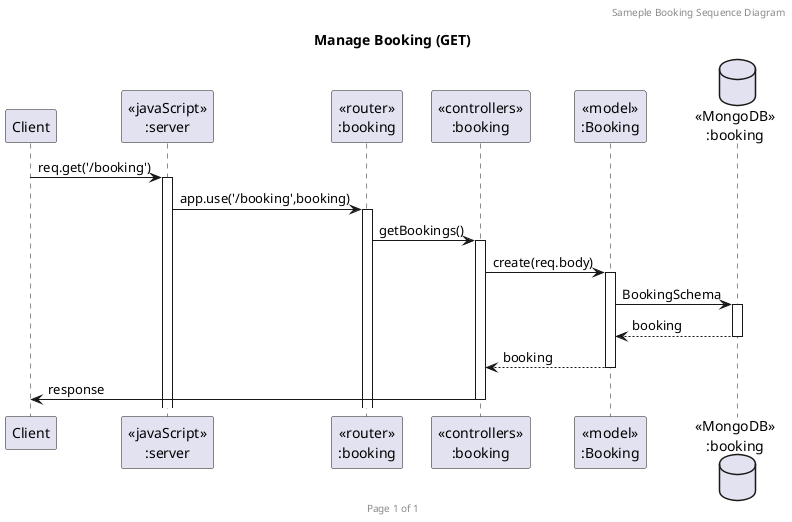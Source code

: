 @startuml Manage Booking (GET)

header Sameple Booking Sequence Diagram
footer Page %page% of %lastpage%
title "Manage Booking (GET)"

participant "Client" as client
participant "<<javaScript>>\n:server" as server
participant "<<router>>\n:booking" as routerBooking
participant "<<controllers>>\n:booking" as controllersBooking
participant "<<model>>\n:Booking" as modelBooking
database "<<MongoDB>>\n:booking" as BookingDatabase

client->server ++:req.get('/booking')
server->routerBooking ++:app.use('/booking',booking)
routerBooking -> controllersBooking ++:getBookings()
controllersBooking->modelBooking ++:create(req.body)
modelBooking ->BookingDatabase ++: BookingSchema
BookingDatabase --> modelBooking --: booking
controllersBooking <-- modelBooking --:booking
controllersBooking->client --:response

@enduml
